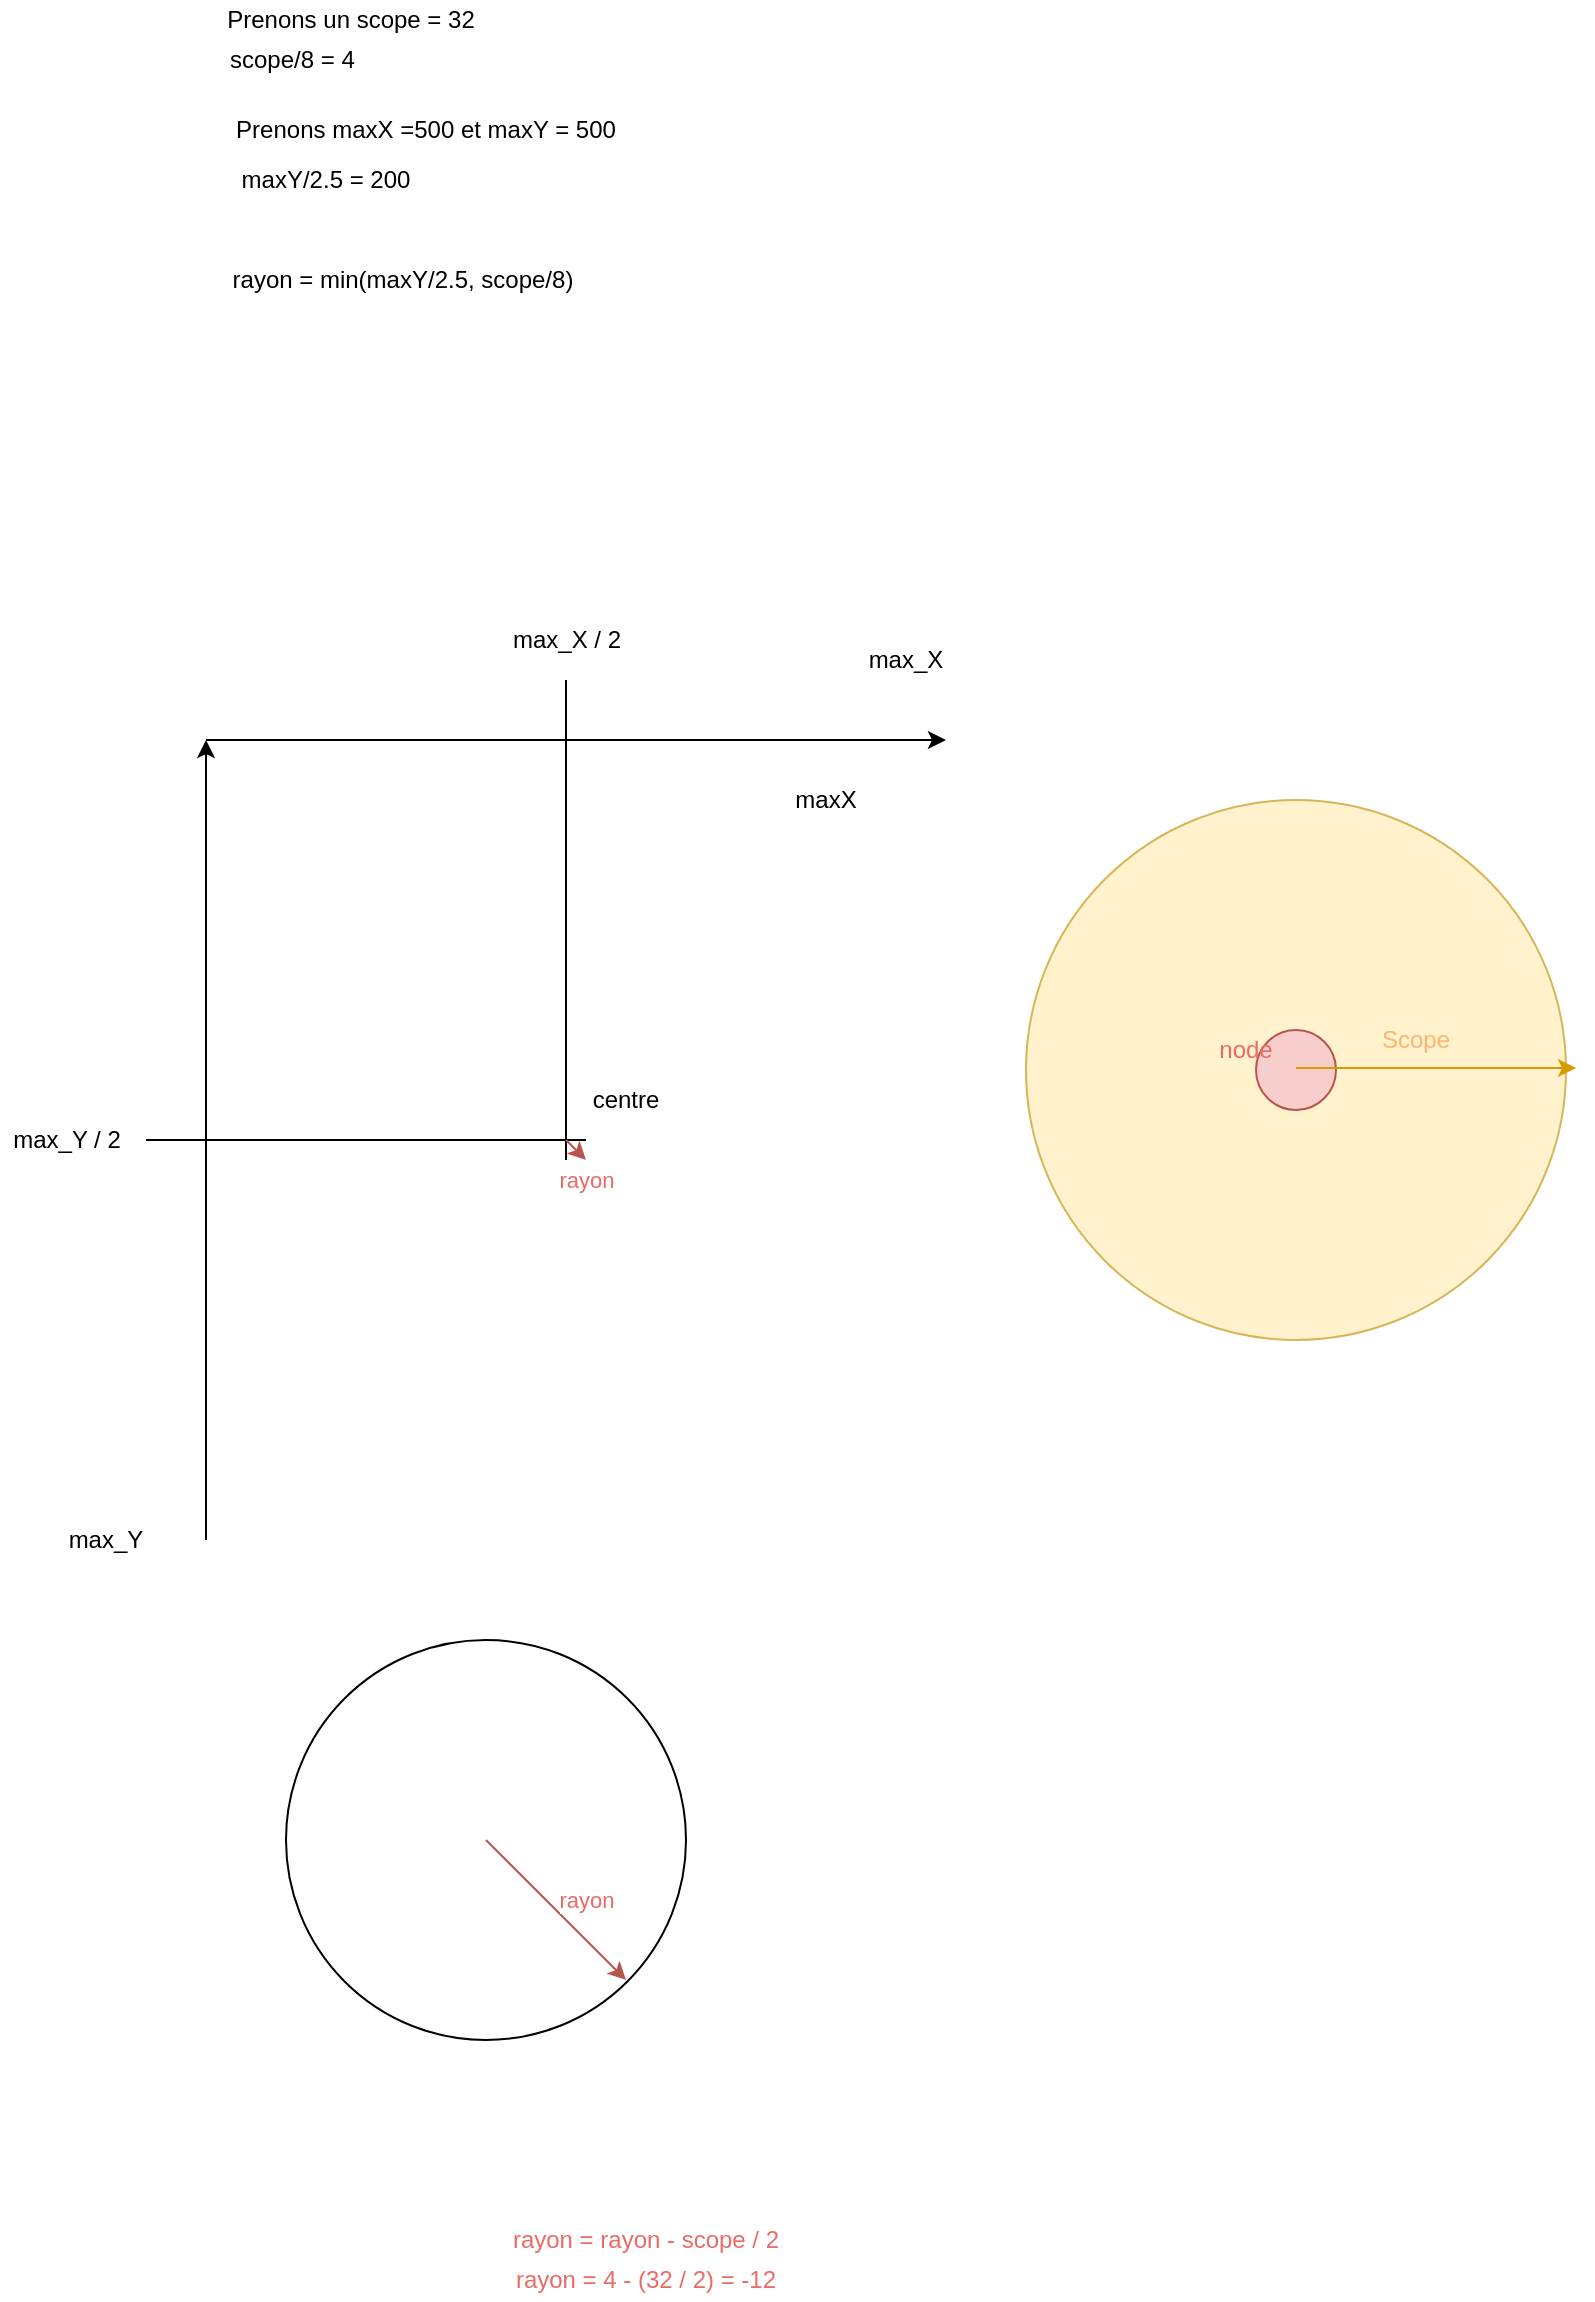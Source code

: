 <mxfile version="12.2.2" type="device" pages="1"><diagram id="BXKaMsn8F5RmCkFLDdth" name="Page-1"><mxGraphModel dx="1106" dy="1583" grid="1" gridSize="10" guides="1" tooltips="1" connect="1" arrows="1" fold="1" page="1" pageScale="1" pageWidth="850" pageHeight="1100" math="0" shadow="0"><root><mxCell id="0"/><mxCell id="1" parent="0"/><mxCell id="1H4ubZ_WsBqyPBGngfQx-56" value="" style="ellipse;whiteSpace=wrap;html=1;aspect=fixed;fontColor=#EA6B66;" vertex="1" parent="1"><mxGeometry x="40" y="490" width="200" height="200" as="geometry"/></mxCell><mxCell id="2" value="" style="ellipse;whiteSpace=wrap;html=1;aspect=fixed;fillColor=#fff2cc;strokeColor=#d6b656;" parent="1" vertex="1"><mxGeometry x="410" y="70" width="270" height="270" as="geometry"/></mxCell><mxCell id="3" value="" style="endArrow=classic;html=1;" parent="1" edge="1"><mxGeometry width="50" height="50" relative="1" as="geometry"><mxPoint y="40" as="sourcePoint"/><mxPoint x="370" y="40" as="targetPoint"/></mxGeometry></mxCell><mxCell id="4" value="" style="endArrow=classic;html=1;" parent="1" edge="1"><mxGeometry width="50" height="50" relative="1" as="geometry"><mxPoint y="440" as="sourcePoint"/><mxPoint y="40" as="targetPoint"/></mxGeometry></mxCell><mxCell id="5" value="max_Y" style="text;html=1;strokeColor=none;fillColor=none;align=center;verticalAlign=middle;whiteSpace=wrap;rounded=0;" parent="1" vertex="1"><mxGeometry x="-70" y="430" width="40" height="20" as="geometry"/></mxCell><mxCell id="6" value="max_X" style="text;html=1;strokeColor=none;fillColor=none;align=center;verticalAlign=middle;whiteSpace=wrap;rounded=0;" parent="1" vertex="1"><mxGeometry x="330" y="-10" width="40" height="20" as="geometry"/></mxCell><mxCell id="7" value="Scope" style="text;html=1;align=center;verticalAlign=middle;whiteSpace=wrap;rounded=0;fontColor=#FFB570;" parent="1" vertex="1"><mxGeometry x="585" y="180" width="40" height="20" as="geometry"/></mxCell><mxCell id="8" value="" style="ellipse;whiteSpace=wrap;html=1;aspect=fixed;fillColor=#f8cecc;strokeColor=#b85450;" parent="1" vertex="1"><mxGeometry x="525" y="185" width="40" height="40" as="geometry"/></mxCell><mxCell id="9" value="" style="endArrow=classic;html=1;fillColor=#ffe6cc;strokeColor=#d79b00;" parent="1" edge="1"><mxGeometry width="50" height="50" relative="1" as="geometry"><mxPoint x="545" y="204" as="sourcePoint"/><mxPoint x="685" y="204" as="targetPoint"/></mxGeometry></mxCell><mxCell id="10" value="node" style="text;html=1;align=center;verticalAlign=middle;whiteSpace=wrap;rounded=0;fontColor=#EA6B66;" parent="1" vertex="1"><mxGeometry x="500" y="185" width="40" height="20" as="geometry"/></mxCell><mxCell id="13" value="" style="endArrow=none;html=1;fontColor=#7EA6E0;" parent="1" edge="1"><mxGeometry width="50" height="50" relative="1" as="geometry"><mxPoint x="180" y="40" as="sourcePoint"/><mxPoint x="180" y="10" as="targetPoint"/></mxGeometry></mxCell><mxCell id="14" value="" style="endArrow=none;html=1;fontColor=#7EA6E0;" parent="1" edge="1"><mxGeometry width="50" height="50" relative="1" as="geometry"><mxPoint x="-30" y="240" as="sourcePoint"/><mxPoint y="240" as="targetPoint"/></mxGeometry></mxCell><mxCell id="15" value="max_X / 2" style="text;html=1;strokeColor=none;fillColor=none;align=center;verticalAlign=middle;whiteSpace=wrap;rounded=0;fontColor=#000000;" parent="1" vertex="1"><mxGeometry x="147.5" y="-20" width="65" height="20" as="geometry"/></mxCell><mxCell id="16" value="max_Y / 2" style="text;html=1;strokeColor=none;fillColor=none;align=center;verticalAlign=middle;whiteSpace=wrap;rounded=0;fontColor=#000000;" parent="1" vertex="1"><mxGeometry x="-102.5" y="230" width="65" height="20" as="geometry"/></mxCell><mxCell id="21" value="maxX" style="text;html=1;strokeColor=none;fillColor=none;align=center;verticalAlign=middle;whiteSpace=wrap;rounded=0;fontColor=#000000;" parent="1" vertex="1"><mxGeometry x="290" y="60" width="40" height="20" as="geometry"/></mxCell><mxCell id="1H4ubZ_WsBqyPBGngfQx-41" value="Prenons un scope = 32" style="text;html=1;strokeColor=none;fillColor=none;align=center;verticalAlign=middle;whiteSpace=wrap;rounded=0;" vertex="1" parent="1"><mxGeometry x="-0.5" y="-330" width="145" height="20" as="geometry"/></mxCell><mxCell id="1H4ubZ_WsBqyPBGngfQx-43" value="Prenons maxX =500 et maxY = 500" style="text;html=1;strokeColor=none;fillColor=none;align=center;verticalAlign=middle;whiteSpace=wrap;rounded=0;" vertex="1" parent="1"><mxGeometry x="10" y="-270" width="200" height="10" as="geometry"/></mxCell><mxCell id="1H4ubZ_WsBqyPBGngfQx-46" value="maxY/2.5 = 200" style="text;html=1;strokeColor=none;fillColor=none;align=center;verticalAlign=middle;whiteSpace=wrap;rounded=0;" vertex="1" parent="1"><mxGeometry y="-250" width="120" height="20" as="geometry"/></mxCell><mxCell id="1H4ubZ_WsBqyPBGngfQx-48" value="rayon = min(maxY/2.5, scope/8)" style="text;html=1;strokeColor=none;fillColor=none;align=center;verticalAlign=middle;whiteSpace=wrap;rounded=0;" vertex="1" parent="1"><mxGeometry x="-0.5" y="-200" width="197" height="20" as="geometry"/></mxCell><mxCell id="1H4ubZ_WsBqyPBGngfQx-49" value="scope/8 = 4" style="text;html=1;resizable=0;points=[];autosize=1;align=left;verticalAlign=top;spacingTop=-4;" vertex="1" parent="1"><mxGeometry x="10" y="-310" width="80" height="20" as="geometry"/></mxCell><mxCell id="1H4ubZ_WsBqyPBGngfQx-50" value="" style="endArrow=none;html=1;" edge="1" parent="1"><mxGeometry width="50" height="50" relative="1" as="geometry"><mxPoint y="240" as="sourcePoint"/><mxPoint x="190" y="240" as="targetPoint"/></mxGeometry></mxCell><mxCell id="1H4ubZ_WsBqyPBGngfQx-51" value="" style="endArrow=none;html=1;" edge="1" parent="1"><mxGeometry width="50" height="50" relative="1" as="geometry"><mxPoint x="180" y="250" as="sourcePoint"/><mxPoint x="180" y="40" as="targetPoint"/></mxGeometry></mxCell><mxCell id="1H4ubZ_WsBqyPBGngfQx-52" value="centre" style="text;html=1;strokeColor=none;fillColor=none;align=center;verticalAlign=middle;whiteSpace=wrap;rounded=0;" vertex="1" parent="1"><mxGeometry x="190" y="210" width="40" height="20" as="geometry"/></mxCell><mxCell id="1H4ubZ_WsBqyPBGngfQx-55" value="rayon&lt;br&gt;" style="endArrow=classic;html=1;fillColor=#f8cecc;strokeColor=#b85450;fontColor=#EA6B66;" edge="1" parent="1"><mxGeometry x="0.143" y="14" width="50" height="50" relative="1" as="geometry"><mxPoint x="140" y="590" as="sourcePoint"/><mxPoint x="210" y="660" as="targetPoint"/><mxPoint as="offset"/></mxGeometry></mxCell><mxCell id="1H4ubZ_WsBqyPBGngfQx-53" value="rayon&lt;br&gt;" style="endArrow=classic;html=1;fillColor=#f8cecc;strokeColor=#b85450;fontColor=#EA6B66;" edge="1" parent="1"><mxGeometry x="1" y="-10" width="50" height="50" relative="1" as="geometry"><mxPoint x="180" y="240" as="sourcePoint"/><mxPoint x="190" y="250" as="targetPoint"/><mxPoint x="7" y="3" as="offset"/></mxGeometry></mxCell><mxCell id="1H4ubZ_WsBqyPBGngfQx-59" value="rayon = rayon - scope / 2" style="text;html=1;strokeColor=none;fillColor=none;align=center;verticalAlign=middle;whiteSpace=wrap;rounded=0;fontColor=#EA6B66;" vertex="1" parent="1"><mxGeometry y="780" width="440" height="20" as="geometry"/></mxCell><mxCell id="1H4ubZ_WsBqyPBGngfQx-62" value="rayon = 4 - (32 / 2) = -12" style="text;html=1;strokeColor=none;fillColor=none;align=center;verticalAlign=middle;whiteSpace=wrap;rounded=0;fontColor=#EA6B66;" vertex="1" parent="1"><mxGeometry y="800" width="440" height="20" as="geometry"/></mxCell></root></mxGraphModel></diagram></mxfile>